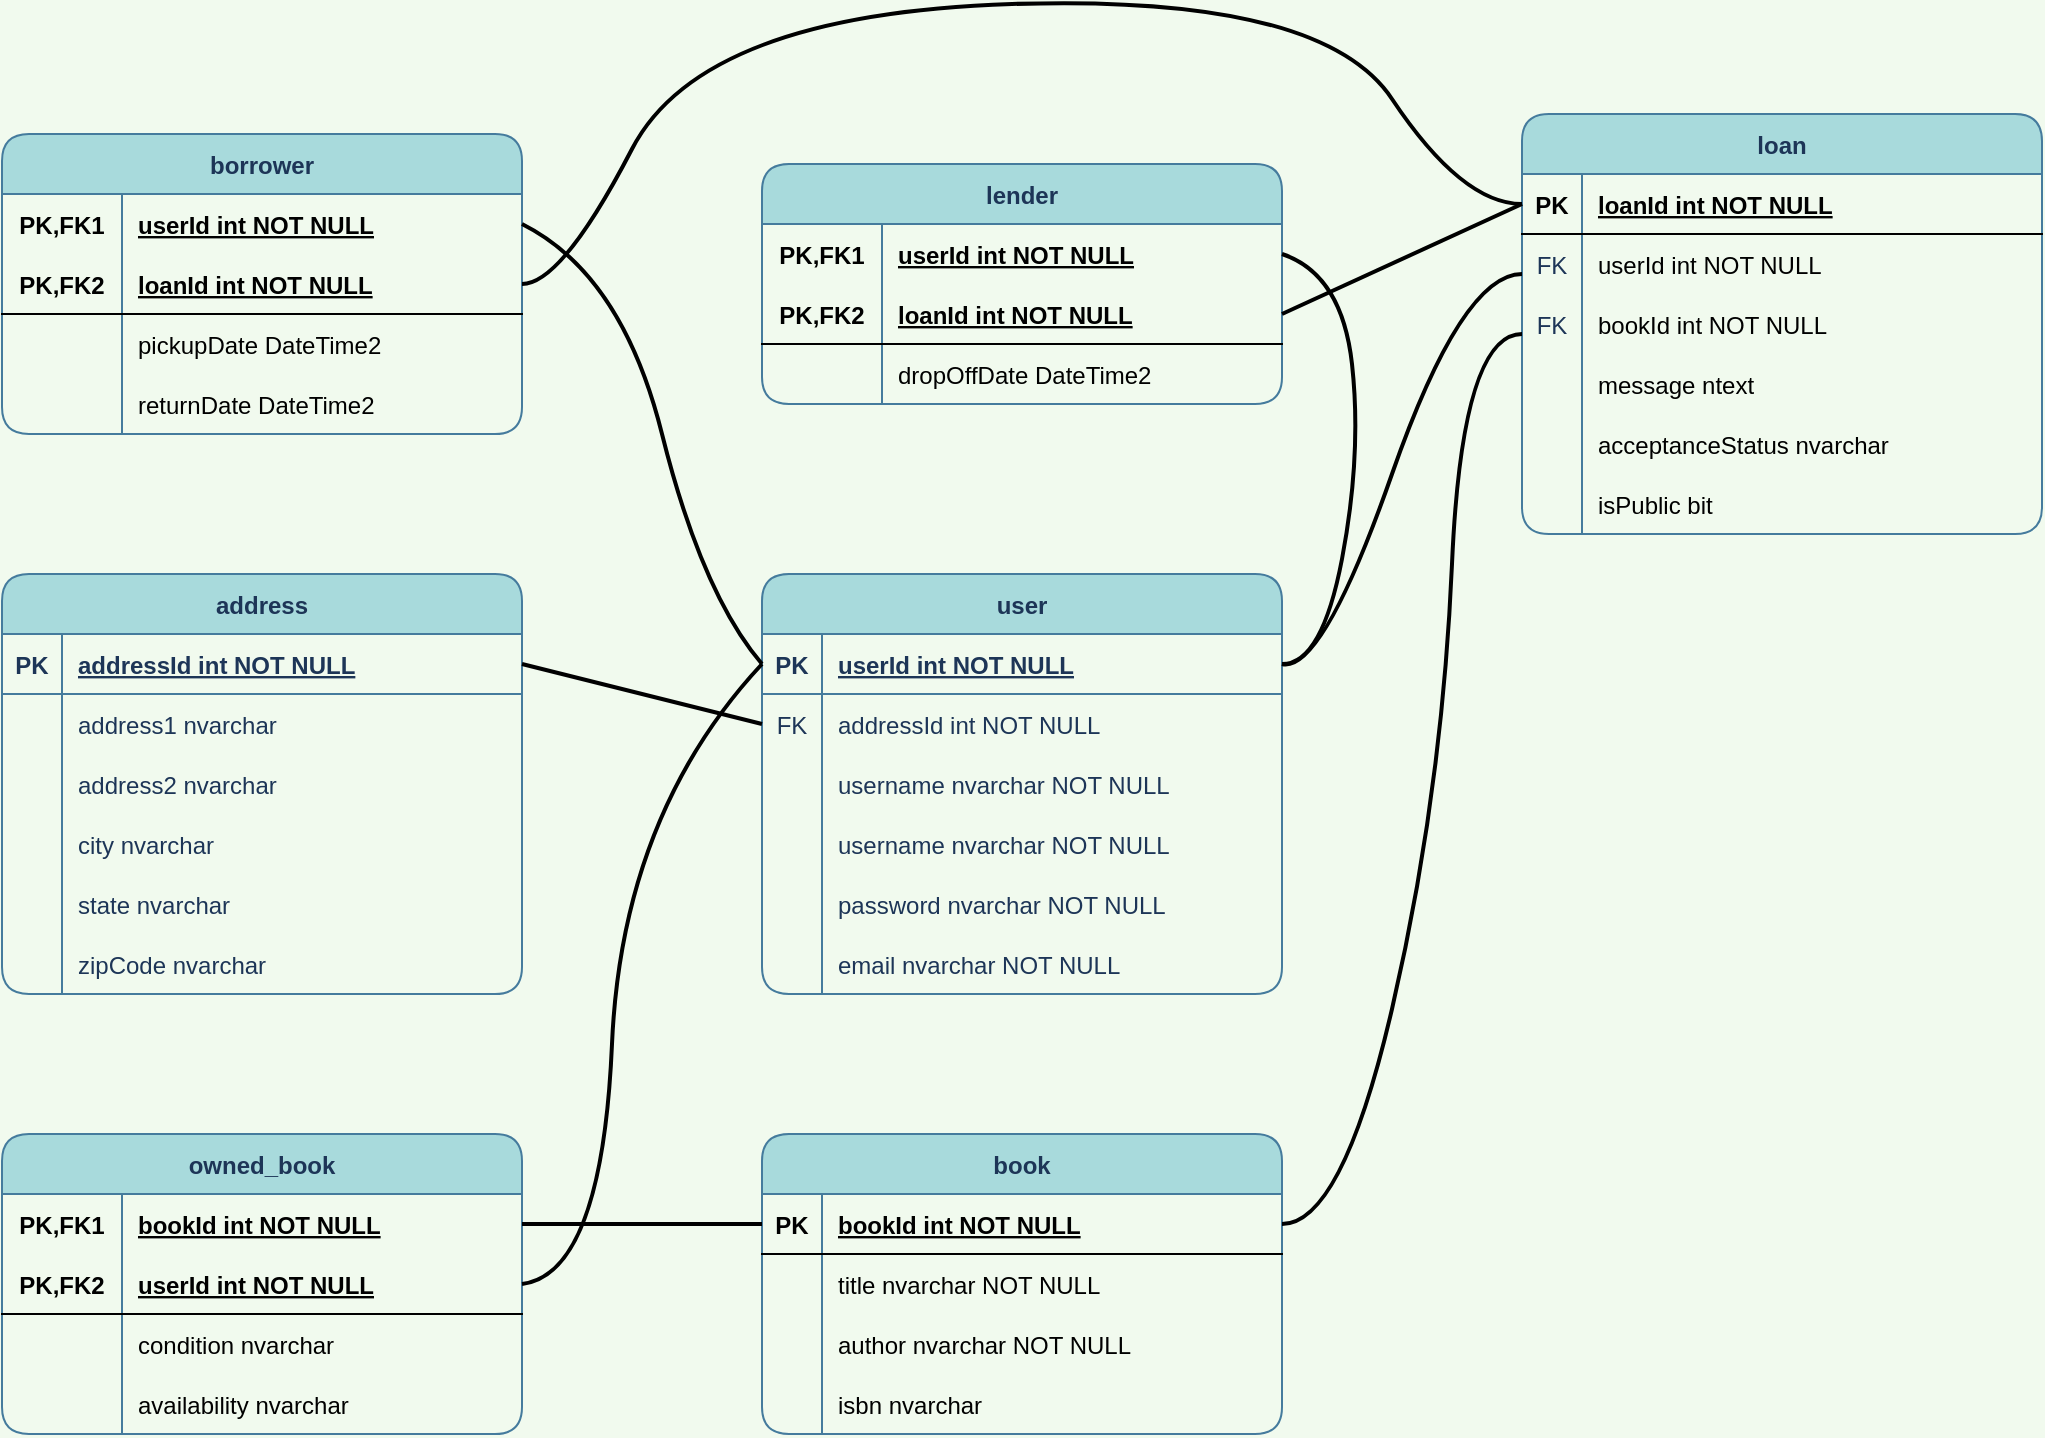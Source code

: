 <mxfile version="14.4.2" type="device"><diagram id="R2lEEEUBdFMjLlhIrx00" name="Page-1"><mxGraphModel dx="2272" dy="794" grid="1" gridSize="10" guides="1" tooltips="1" connect="1" arrows="1" fold="1" page="1" pageScale="1" pageWidth="850" pageHeight="1100" background="#F1FAEE" math="0" shadow="0" extFonts="Permanent Marker^https://fonts.googleapis.com/css?family=Permanent+Marker"><root><mxCell id="0"/><mxCell id="1" parent="0"/><mxCell id="C-vyLk0tnHw3VtMMgP7b-23" value="address" style="shape=table;startSize=30;container=1;collapsible=1;childLayout=tableLayout;fixedRows=1;rowLines=0;fontStyle=1;align=center;resizeLast=1;fillColor=#A8DADC;strokeColor=#457B9D;fontColor=#1D3557;rounded=1;" parent="1" vertex="1"><mxGeometry x="-790" y="300" width="260" height="210" as="geometry"/></mxCell><mxCell id="C-vyLk0tnHw3VtMMgP7b-24" value="" style="shape=partialRectangle;collapsible=0;dropTarget=0;pointerEvents=0;fillColor=none;points=[[0,0.5],[1,0.5]];portConstraint=eastwest;top=0;left=0;right=0;bottom=1;strokeColor=#457B9D;fontColor=#1D3557;rounded=1;" parent="C-vyLk0tnHw3VtMMgP7b-23" vertex="1"><mxGeometry y="30" width="260" height="30" as="geometry"/></mxCell><mxCell id="C-vyLk0tnHw3VtMMgP7b-25" value="PK" style="shape=partialRectangle;overflow=hidden;connectable=0;fillColor=none;top=0;left=0;bottom=0;right=0;fontStyle=1;strokeColor=#457B9D;fontColor=#1D3557;rounded=1;" parent="C-vyLk0tnHw3VtMMgP7b-24" vertex="1"><mxGeometry width="30" height="30" as="geometry"/></mxCell><mxCell id="C-vyLk0tnHw3VtMMgP7b-26" value="addressId int NOT NULL" style="shape=partialRectangle;overflow=hidden;connectable=0;fillColor=none;top=0;left=0;bottom=0;right=0;align=left;spacingLeft=6;fontStyle=5;strokeColor=#457B9D;fontColor=#1D3557;rounded=1;" parent="C-vyLk0tnHw3VtMMgP7b-24" vertex="1"><mxGeometry x="30" width="230" height="30" as="geometry"/></mxCell><mxCell id="C-vyLk0tnHw3VtMMgP7b-27" value="" style="shape=partialRectangle;collapsible=0;dropTarget=0;pointerEvents=0;fillColor=none;points=[[0,0.5],[1,0.5]];portConstraint=eastwest;top=0;left=0;right=0;bottom=0;strokeColor=#457B9D;fontColor=#1D3557;rounded=1;" parent="C-vyLk0tnHw3VtMMgP7b-23" vertex="1"><mxGeometry y="60" width="260" height="30" as="geometry"/></mxCell><mxCell id="C-vyLk0tnHw3VtMMgP7b-28" value="" style="shape=partialRectangle;overflow=hidden;connectable=0;fillColor=none;top=0;left=0;bottom=0;right=0;strokeColor=#457B9D;fontColor=#1D3557;rounded=1;" parent="C-vyLk0tnHw3VtMMgP7b-27" vertex="1"><mxGeometry width="30" height="30" as="geometry"/></mxCell><mxCell id="C-vyLk0tnHw3VtMMgP7b-29" value="address1 nvarchar" style="shape=partialRectangle;overflow=hidden;connectable=0;fillColor=none;top=0;left=0;bottom=0;right=0;align=left;spacingLeft=6;strokeColor=#457B9D;fontColor=#1D3557;rounded=1;" parent="C-vyLk0tnHw3VtMMgP7b-27" vertex="1"><mxGeometry x="30" width="230" height="30" as="geometry"/></mxCell><mxCell id="W-DKPLycVb0t_05_WqVt-24" value="" style="shape=partialRectangle;collapsible=0;dropTarget=0;pointerEvents=0;fillColor=none;top=0;left=0;bottom=0;right=0;points=[[0,0.5],[1,0.5]];portConstraint=eastwest;strokeColor=#457B9D;fontColor=#1D3557;rounded=1;" vertex="1" parent="C-vyLk0tnHw3VtMMgP7b-23"><mxGeometry y="90" width="260" height="30" as="geometry"/></mxCell><mxCell id="W-DKPLycVb0t_05_WqVt-25" value="" style="shape=partialRectangle;connectable=0;fillColor=none;top=0;left=0;bottom=0;right=0;editable=1;overflow=hidden;strokeColor=#457B9D;fontColor=#1D3557;rounded=1;" vertex="1" parent="W-DKPLycVb0t_05_WqVt-24"><mxGeometry width="30" height="30" as="geometry"/></mxCell><mxCell id="W-DKPLycVb0t_05_WqVt-26" value="address2 nvarchar" style="shape=partialRectangle;connectable=0;fillColor=none;top=0;left=0;bottom=0;right=0;align=left;spacingLeft=6;overflow=hidden;strokeColor=#457B9D;fontColor=#1D3557;rounded=1;" vertex="1" parent="W-DKPLycVb0t_05_WqVt-24"><mxGeometry x="30" width="230" height="30" as="geometry"/></mxCell><mxCell id="W-DKPLycVb0t_05_WqVt-27" value="" style="shape=partialRectangle;collapsible=0;dropTarget=0;pointerEvents=0;fillColor=none;top=0;left=0;bottom=0;right=0;points=[[0,0.5],[1,0.5]];portConstraint=eastwest;strokeColor=#457B9D;fontColor=#1D3557;rounded=1;" vertex="1" parent="C-vyLk0tnHw3VtMMgP7b-23"><mxGeometry y="120" width="260" height="30" as="geometry"/></mxCell><mxCell id="W-DKPLycVb0t_05_WqVt-28" value="" style="shape=partialRectangle;connectable=0;fillColor=none;top=0;left=0;bottom=0;right=0;editable=1;overflow=hidden;strokeColor=#457B9D;fontColor=#1D3557;rounded=1;" vertex="1" parent="W-DKPLycVb0t_05_WqVt-27"><mxGeometry width="30" height="30" as="geometry"/></mxCell><mxCell id="W-DKPLycVb0t_05_WqVt-29" value="city nvarchar" style="shape=partialRectangle;connectable=0;fillColor=none;top=0;left=0;bottom=0;right=0;align=left;spacingLeft=6;overflow=hidden;strokeColor=#457B9D;fontColor=#1D3557;rounded=1;" vertex="1" parent="W-DKPLycVb0t_05_WqVt-27"><mxGeometry x="30" width="230" height="30" as="geometry"/></mxCell><mxCell id="W-DKPLycVb0t_05_WqVt-30" value="" style="shape=partialRectangle;collapsible=0;dropTarget=0;pointerEvents=0;fillColor=none;top=0;left=0;bottom=0;right=0;points=[[0,0.5],[1,0.5]];portConstraint=eastwest;strokeColor=#457B9D;fontColor=#1D3557;rounded=1;" vertex="1" parent="C-vyLk0tnHw3VtMMgP7b-23"><mxGeometry y="150" width="260" height="30" as="geometry"/></mxCell><mxCell id="W-DKPLycVb0t_05_WqVt-31" value="" style="shape=partialRectangle;connectable=0;fillColor=none;top=0;left=0;bottom=0;right=0;editable=1;overflow=hidden;strokeColor=#457B9D;fontColor=#1D3557;rounded=1;" vertex="1" parent="W-DKPLycVb0t_05_WqVt-30"><mxGeometry width="30" height="30" as="geometry"/></mxCell><mxCell id="W-DKPLycVb0t_05_WqVt-32" value="state nvarchar" style="shape=partialRectangle;connectable=0;fillColor=none;top=0;left=0;bottom=0;right=0;align=left;spacingLeft=6;overflow=hidden;strokeColor=#457B9D;fontColor=#1D3557;rounded=1;" vertex="1" parent="W-DKPLycVb0t_05_WqVt-30"><mxGeometry x="30" width="230" height="30" as="geometry"/></mxCell><mxCell id="W-DKPLycVb0t_05_WqVt-33" value="" style="shape=partialRectangle;collapsible=0;dropTarget=0;pointerEvents=0;fillColor=none;top=0;left=0;bottom=0;right=0;points=[[0,0.5],[1,0.5]];portConstraint=eastwest;strokeColor=#457B9D;fontColor=#1D3557;rounded=1;" vertex="1" parent="C-vyLk0tnHw3VtMMgP7b-23"><mxGeometry y="180" width="260" height="30" as="geometry"/></mxCell><mxCell id="W-DKPLycVb0t_05_WqVt-34" value="" style="shape=partialRectangle;connectable=0;fillColor=none;top=0;left=0;bottom=0;right=0;editable=1;overflow=hidden;strokeColor=#457B9D;fontColor=#1D3557;rounded=1;" vertex="1" parent="W-DKPLycVb0t_05_WqVt-33"><mxGeometry width="30" height="30" as="geometry"/></mxCell><mxCell id="W-DKPLycVb0t_05_WqVt-35" value="zipCode nvarchar" style="shape=partialRectangle;connectable=0;fillColor=none;top=0;left=0;bottom=0;right=0;align=left;spacingLeft=6;overflow=hidden;strokeColor=#457B9D;fontColor=#1D3557;rounded=1;" vertex="1" parent="W-DKPLycVb0t_05_WqVt-33"><mxGeometry x="30" width="230" height="30" as="geometry"/></mxCell><mxCell id="W-DKPLycVb0t_05_WqVt-1" value="user" style="shape=table;startSize=30;container=1;collapsible=1;childLayout=tableLayout;fixedRows=1;rowLines=0;fontStyle=1;align=center;resizeLast=1;fillColor=#A8DADC;strokeColor=#457B9D;fontColor=#1D3557;rounded=1;" vertex="1" parent="1"><mxGeometry x="-410" y="300" width="260" height="210" as="geometry"/></mxCell><mxCell id="W-DKPLycVb0t_05_WqVt-2" value="" style="shape=partialRectangle;collapsible=0;dropTarget=0;pointerEvents=0;fillColor=none;points=[[0,0.5],[1,0.5]];portConstraint=eastwest;top=0;left=0;right=0;bottom=1;strokeColor=#457B9D;fontColor=#1D3557;rounded=1;" vertex="1" parent="W-DKPLycVb0t_05_WqVt-1"><mxGeometry y="30" width="260" height="30" as="geometry"/></mxCell><mxCell id="W-DKPLycVb0t_05_WqVt-3" value="PK" style="shape=partialRectangle;overflow=hidden;connectable=0;fillColor=none;top=0;left=0;bottom=0;right=0;fontStyle=1;strokeColor=#457B9D;fontColor=#1D3557;rounded=1;" vertex="1" parent="W-DKPLycVb0t_05_WqVt-2"><mxGeometry width="30" height="30" as="geometry"/></mxCell><mxCell id="W-DKPLycVb0t_05_WqVt-4" value="userId int NOT NULL" style="shape=partialRectangle;overflow=hidden;connectable=0;fillColor=none;top=0;left=0;bottom=0;right=0;align=left;spacingLeft=6;fontStyle=5;strokeColor=#457B9D;fontColor=#1D3557;rounded=1;" vertex="1" parent="W-DKPLycVb0t_05_WqVt-2"><mxGeometry x="30" width="230" height="30" as="geometry"/></mxCell><mxCell id="W-DKPLycVb0t_05_WqVt-17" value="" style="shape=partialRectangle;collapsible=0;dropTarget=0;pointerEvents=0;fillColor=none;top=0;left=0;bottom=0;right=0;points=[[0,0.5],[1,0.5]];portConstraint=eastwest;strokeColor=#457B9D;fontColor=#1D3557;rounded=1;" vertex="1" parent="W-DKPLycVb0t_05_WqVt-1"><mxGeometry y="60" width="260" height="30" as="geometry"/></mxCell><mxCell id="W-DKPLycVb0t_05_WqVt-18" value="FK" style="shape=partialRectangle;connectable=0;fillColor=none;top=0;left=0;bottom=0;right=0;fontStyle=0;overflow=hidden;strokeColor=#457B9D;fontColor=#1D3557;rounded=1;" vertex="1" parent="W-DKPLycVb0t_05_WqVt-17"><mxGeometry width="30" height="30" as="geometry"/></mxCell><mxCell id="W-DKPLycVb0t_05_WqVt-19" value="addressId int NOT NULL" style="shape=partialRectangle;connectable=0;fillColor=none;top=0;left=0;bottom=0;right=0;align=left;spacingLeft=6;fontStyle=0;overflow=hidden;strokeColor=#457B9D;fontColor=#1D3557;rounded=1;" vertex="1" parent="W-DKPLycVb0t_05_WqVt-17"><mxGeometry x="30" width="230" height="30" as="geometry"/></mxCell><mxCell id="W-DKPLycVb0t_05_WqVt-40" value="" style="shape=partialRectangle;collapsible=0;dropTarget=0;pointerEvents=0;fillColor=none;points=[[0,0.5],[1,0.5]];portConstraint=eastwest;top=0;left=0;right=0;bottom=0;strokeColor=#457B9D;fontColor=#1D3557;rounded=1;" vertex="1" parent="W-DKPLycVb0t_05_WqVt-1"><mxGeometry y="90" width="260" height="30" as="geometry"/></mxCell><mxCell id="W-DKPLycVb0t_05_WqVt-41" value="" style="shape=partialRectangle;overflow=hidden;connectable=0;fillColor=none;top=0;left=0;bottom=0;right=0;strokeColor=#457B9D;fontColor=#1D3557;rounded=1;" vertex="1" parent="W-DKPLycVb0t_05_WqVt-40"><mxGeometry width="30" height="30" as="geometry"/></mxCell><mxCell id="W-DKPLycVb0t_05_WqVt-42" value="username nvarchar NOT NULL" style="shape=partialRectangle;overflow=hidden;connectable=0;fillColor=none;top=0;left=0;bottom=0;right=0;align=left;spacingLeft=6;strokeColor=#457B9D;fontColor=#1D3557;rounded=1;" vertex="1" parent="W-DKPLycVb0t_05_WqVt-40"><mxGeometry x="30" width="230" height="30" as="geometry"/></mxCell><mxCell id="W-DKPLycVb0t_05_WqVt-5" value="" style="shape=partialRectangle;collapsible=0;dropTarget=0;pointerEvents=0;fillColor=none;points=[[0,0.5],[1,0.5]];portConstraint=eastwest;top=0;left=0;right=0;bottom=0;strokeColor=#457B9D;fontColor=#1D3557;rounded=1;" vertex="1" parent="W-DKPLycVb0t_05_WqVt-1"><mxGeometry y="120" width="260" height="30" as="geometry"/></mxCell><mxCell id="W-DKPLycVb0t_05_WqVt-6" value="" style="shape=partialRectangle;overflow=hidden;connectable=0;fillColor=none;top=0;left=0;bottom=0;right=0;strokeColor=#457B9D;fontColor=#1D3557;rounded=1;" vertex="1" parent="W-DKPLycVb0t_05_WqVt-5"><mxGeometry width="30" height="30" as="geometry"/></mxCell><mxCell id="W-DKPLycVb0t_05_WqVt-7" value="username nvarchar NOT NULL" style="shape=partialRectangle;overflow=hidden;connectable=0;fillColor=none;top=0;left=0;bottom=0;right=0;align=left;spacingLeft=6;strokeColor=#457B9D;fontColor=#1D3557;rounded=1;" vertex="1" parent="W-DKPLycVb0t_05_WqVt-5"><mxGeometry x="30" width="230" height="30" as="geometry"/></mxCell><mxCell id="W-DKPLycVb0t_05_WqVt-8" value="" style="shape=partialRectangle;collapsible=0;dropTarget=0;pointerEvents=0;fillColor=none;top=0;left=0;bottom=0;right=0;points=[[0,0.5],[1,0.5]];portConstraint=eastwest;strokeColor=#457B9D;fontColor=#1D3557;rounded=1;" vertex="1" parent="W-DKPLycVb0t_05_WqVt-1"><mxGeometry y="150" width="260" height="30" as="geometry"/></mxCell><mxCell id="W-DKPLycVb0t_05_WqVt-9" value="" style="shape=partialRectangle;connectable=0;fillColor=none;top=0;left=0;bottom=0;right=0;editable=1;overflow=hidden;strokeColor=#457B9D;fontColor=#1D3557;rounded=1;" vertex="1" parent="W-DKPLycVb0t_05_WqVt-8"><mxGeometry width="30" height="30" as="geometry"/></mxCell><mxCell id="W-DKPLycVb0t_05_WqVt-10" value="password nvarchar NOT NULL" style="shape=partialRectangle;connectable=0;fillColor=none;top=0;left=0;bottom=0;right=0;align=left;spacingLeft=6;overflow=hidden;strokeColor=#457B9D;fontColor=#1D3557;rounded=1;" vertex="1" parent="W-DKPLycVb0t_05_WqVt-8"><mxGeometry x="30" width="230" height="30" as="geometry"/></mxCell><mxCell id="W-DKPLycVb0t_05_WqVt-11" value="" style="shape=partialRectangle;collapsible=0;dropTarget=0;pointerEvents=0;fillColor=none;top=0;left=0;bottom=0;right=0;points=[[0,0.5],[1,0.5]];portConstraint=eastwest;strokeColor=#457B9D;fontColor=#1D3557;rounded=1;" vertex="1" parent="W-DKPLycVb0t_05_WqVt-1"><mxGeometry y="180" width="260" height="30" as="geometry"/></mxCell><mxCell id="W-DKPLycVb0t_05_WqVt-12" value="" style="shape=partialRectangle;connectable=0;fillColor=none;top=0;left=0;bottom=0;right=0;editable=1;overflow=hidden;strokeColor=#457B9D;fontColor=#1D3557;rounded=1;" vertex="1" parent="W-DKPLycVb0t_05_WqVt-11"><mxGeometry width="30" height="30" as="geometry"/></mxCell><mxCell id="W-DKPLycVb0t_05_WqVt-13" value="email nvarchar NOT NULL" style="shape=partialRectangle;connectable=0;fillColor=none;top=0;left=0;bottom=0;right=0;align=left;spacingLeft=6;overflow=hidden;strokeColor=#457B9D;fontColor=#1D3557;rounded=1;" vertex="1" parent="W-DKPLycVb0t_05_WqVt-11"><mxGeometry x="30" width="230" height="30" as="geometry"/></mxCell><mxCell id="W-DKPLycVb0t_05_WqVt-129" value="owned_book" style="shape=table;startSize=30;container=1;collapsible=1;childLayout=tableLayout;fixedRows=1;rowLines=0;fontStyle=1;align=center;resizeLast=1;rounded=1;strokeColor=#457B9D;fillColor=#A8DADC;fontColor=#1D3557;" vertex="1" parent="1"><mxGeometry x="-790" y="580" width="260" height="150" as="geometry"/></mxCell><mxCell id="W-DKPLycVb0t_05_WqVt-130" value="" style="shape=partialRectangle;collapsible=0;dropTarget=0;pointerEvents=0;fillColor=none;top=0;left=0;bottom=0;right=0;points=[[0,0.5],[1,0.5]];portConstraint=eastwest;" vertex="1" parent="W-DKPLycVb0t_05_WqVt-129"><mxGeometry y="30" width="260" height="30" as="geometry"/></mxCell><mxCell id="W-DKPLycVb0t_05_WqVt-131" value="PK,FK1" style="shape=partialRectangle;connectable=0;fillColor=none;top=0;left=0;bottom=0;right=0;fontStyle=1;overflow=hidden;" vertex="1" parent="W-DKPLycVb0t_05_WqVt-130"><mxGeometry width="60" height="30" as="geometry"/></mxCell><mxCell id="W-DKPLycVb0t_05_WqVt-132" value="bookId int NOT NULL" style="shape=partialRectangle;connectable=0;fillColor=none;top=0;left=0;bottom=0;right=0;align=left;spacingLeft=6;fontStyle=5;overflow=hidden;" vertex="1" parent="W-DKPLycVb0t_05_WqVt-130"><mxGeometry x="60" width="200" height="30" as="geometry"/></mxCell><mxCell id="W-DKPLycVb0t_05_WqVt-133" value="" style="shape=partialRectangle;collapsible=0;dropTarget=0;pointerEvents=0;fillColor=none;top=0;left=0;bottom=1;right=0;points=[[0,0.5],[1,0.5]];portConstraint=eastwest;" vertex="1" parent="W-DKPLycVb0t_05_WqVt-129"><mxGeometry y="60" width="260" height="30" as="geometry"/></mxCell><mxCell id="W-DKPLycVb0t_05_WqVt-134" value="PK,FK2" style="shape=partialRectangle;connectable=0;fillColor=none;top=0;left=0;bottom=0;right=0;fontStyle=1;overflow=hidden;" vertex="1" parent="W-DKPLycVb0t_05_WqVt-133"><mxGeometry width="60" height="30" as="geometry"/></mxCell><mxCell id="W-DKPLycVb0t_05_WqVt-135" value="userId int NOT NULL" style="shape=partialRectangle;connectable=0;fillColor=none;top=0;left=0;bottom=0;right=0;align=left;spacingLeft=6;fontStyle=5;overflow=hidden;" vertex="1" parent="W-DKPLycVb0t_05_WqVt-133"><mxGeometry x="60" width="200" height="30" as="geometry"/></mxCell><mxCell id="W-DKPLycVb0t_05_WqVt-136" value="" style="shape=partialRectangle;collapsible=0;dropTarget=0;pointerEvents=0;fillColor=none;top=0;left=0;bottom=0;right=0;points=[[0,0.5],[1,0.5]];portConstraint=eastwest;" vertex="1" parent="W-DKPLycVb0t_05_WqVt-129"><mxGeometry y="90" width="260" height="30" as="geometry"/></mxCell><mxCell id="W-DKPLycVb0t_05_WqVt-137" value="" style="shape=partialRectangle;connectable=0;fillColor=none;top=0;left=0;bottom=0;right=0;editable=1;overflow=hidden;" vertex="1" parent="W-DKPLycVb0t_05_WqVt-136"><mxGeometry width="60" height="30" as="geometry"/></mxCell><mxCell id="W-DKPLycVb0t_05_WqVt-138" value="condition nvarchar" style="shape=partialRectangle;connectable=0;fillColor=none;top=0;left=0;bottom=0;right=0;align=left;spacingLeft=6;overflow=hidden;" vertex="1" parent="W-DKPLycVb0t_05_WqVt-136"><mxGeometry x="60" width="200" height="30" as="geometry"/></mxCell><mxCell id="W-DKPLycVb0t_05_WqVt-142" value="" style="shape=partialRectangle;collapsible=0;dropTarget=0;pointerEvents=0;fillColor=none;top=0;left=0;bottom=0;right=0;points=[[0,0.5],[1,0.5]];portConstraint=eastwest;rounded=1;strokeColor=#457B9D;fontColor=#1D3557;" vertex="1" parent="W-DKPLycVb0t_05_WqVt-129"><mxGeometry y="120" width="260" height="30" as="geometry"/></mxCell><mxCell id="W-DKPLycVb0t_05_WqVt-143" value="" style="shape=partialRectangle;connectable=0;fillColor=none;top=0;left=0;bottom=0;right=0;editable=1;overflow=hidden;" vertex="1" parent="W-DKPLycVb0t_05_WqVt-142"><mxGeometry width="60" height="30" as="geometry"/></mxCell><mxCell id="W-DKPLycVb0t_05_WqVt-144" value="availability nvarchar" style="shape=partialRectangle;connectable=0;fillColor=none;top=0;left=0;bottom=0;right=0;align=left;spacingLeft=6;overflow=hidden;" vertex="1" parent="W-DKPLycVb0t_05_WqVt-142"><mxGeometry x="60" width="200" height="30" as="geometry"/></mxCell><mxCell id="W-DKPLycVb0t_05_WqVt-183" value="lender" style="shape=table;startSize=30;container=1;collapsible=1;childLayout=tableLayout;fixedRows=1;rowLines=0;fontStyle=1;align=center;resizeLast=1;rounded=1;strokeColor=#457B9D;fillColor=#A8DADC;fontColor=#1D3557;" vertex="1" parent="1"><mxGeometry x="-410" y="95" width="260" height="120" as="geometry"/></mxCell><mxCell id="W-DKPLycVb0t_05_WqVt-184" value="" style="shape=partialRectangle;collapsible=0;dropTarget=0;pointerEvents=0;fillColor=none;top=0;left=0;bottom=0;right=0;points=[[0,0.5],[1,0.5]];portConstraint=eastwest;" vertex="1" parent="W-DKPLycVb0t_05_WqVt-183"><mxGeometry y="30" width="260" height="30" as="geometry"/></mxCell><mxCell id="W-DKPLycVb0t_05_WqVt-185" value="PK,FK1" style="shape=partialRectangle;connectable=0;fillColor=none;top=0;left=0;bottom=0;right=0;fontStyle=1;overflow=hidden;" vertex="1" parent="W-DKPLycVb0t_05_WqVt-184"><mxGeometry width="60" height="30" as="geometry"/></mxCell><mxCell id="W-DKPLycVb0t_05_WqVt-186" value="userId int NOT NULL" style="shape=partialRectangle;connectable=0;fillColor=none;top=0;left=0;bottom=0;right=0;align=left;spacingLeft=6;fontStyle=5;overflow=hidden;" vertex="1" parent="W-DKPLycVb0t_05_WqVt-184"><mxGeometry x="60" width="200" height="30" as="geometry"/></mxCell><mxCell id="W-DKPLycVb0t_05_WqVt-187" value="" style="shape=partialRectangle;collapsible=0;dropTarget=0;pointerEvents=0;fillColor=none;top=0;left=0;bottom=1;right=0;points=[[0,0.5],[1,0.5]];portConstraint=eastwest;" vertex="1" parent="W-DKPLycVb0t_05_WqVt-183"><mxGeometry y="60" width="260" height="30" as="geometry"/></mxCell><mxCell id="W-DKPLycVb0t_05_WqVt-188" value="PK,FK2" style="shape=partialRectangle;connectable=0;fillColor=none;top=0;left=0;bottom=0;right=0;fontStyle=1;overflow=hidden;" vertex="1" parent="W-DKPLycVb0t_05_WqVt-187"><mxGeometry width="60" height="30" as="geometry"/></mxCell><mxCell id="W-DKPLycVb0t_05_WqVt-189" value="loanId int NOT NULL" style="shape=partialRectangle;connectable=0;fillColor=none;top=0;left=0;bottom=0;right=0;align=left;spacingLeft=6;fontStyle=5;overflow=hidden;" vertex="1" parent="W-DKPLycVb0t_05_WqVt-187"><mxGeometry x="60" width="200" height="30" as="geometry"/></mxCell><mxCell id="W-DKPLycVb0t_05_WqVt-190" value="" style="shape=partialRectangle;collapsible=0;dropTarget=0;pointerEvents=0;fillColor=none;top=0;left=0;bottom=0;right=0;points=[[0,0.5],[1,0.5]];portConstraint=eastwest;" vertex="1" parent="W-DKPLycVb0t_05_WqVt-183"><mxGeometry y="90" width="260" height="30" as="geometry"/></mxCell><mxCell id="W-DKPLycVb0t_05_WqVt-191" value="" style="shape=partialRectangle;connectable=0;fillColor=none;top=0;left=0;bottom=0;right=0;editable=1;overflow=hidden;" vertex="1" parent="W-DKPLycVb0t_05_WqVt-190"><mxGeometry width="60" height="30" as="geometry"/></mxCell><mxCell id="W-DKPLycVb0t_05_WqVt-192" value="dropOffDate DateTime2" style="shape=partialRectangle;connectable=0;fillColor=none;top=0;left=0;bottom=0;right=0;align=left;spacingLeft=6;overflow=hidden;" vertex="1" parent="W-DKPLycVb0t_05_WqVt-190"><mxGeometry x="60" width="200" height="30" as="geometry"/></mxCell><mxCell id="W-DKPLycVb0t_05_WqVt-196" value="borrower" style="shape=table;startSize=30;container=1;collapsible=1;childLayout=tableLayout;fixedRows=1;rowLines=0;fontStyle=1;align=center;resizeLast=1;rounded=1;strokeColor=#457B9D;fillColor=#A8DADC;fontColor=#1D3557;" vertex="1" parent="1"><mxGeometry x="-790" y="80" width="260" height="150" as="geometry"/></mxCell><mxCell id="W-DKPLycVb0t_05_WqVt-197" value="" style="shape=partialRectangle;collapsible=0;dropTarget=0;pointerEvents=0;fillColor=none;top=0;left=0;bottom=0;right=0;points=[[0,0.5],[1,0.5]];portConstraint=eastwest;" vertex="1" parent="W-DKPLycVb0t_05_WqVt-196"><mxGeometry y="30" width="260" height="30" as="geometry"/></mxCell><mxCell id="W-DKPLycVb0t_05_WqVt-198" value="PK,FK1" style="shape=partialRectangle;connectable=0;fillColor=none;top=0;left=0;bottom=0;right=0;fontStyle=1;overflow=hidden;" vertex="1" parent="W-DKPLycVb0t_05_WqVt-197"><mxGeometry width="60" height="30" as="geometry"/></mxCell><mxCell id="W-DKPLycVb0t_05_WqVt-199" value="userId int NOT NULL" style="shape=partialRectangle;connectable=0;fillColor=none;top=0;left=0;bottom=0;right=0;align=left;spacingLeft=6;fontStyle=5;overflow=hidden;" vertex="1" parent="W-DKPLycVb0t_05_WqVt-197"><mxGeometry x="60" width="200" height="30" as="geometry"/></mxCell><mxCell id="W-DKPLycVb0t_05_WqVt-200" value="" style="shape=partialRectangle;collapsible=0;dropTarget=0;pointerEvents=0;fillColor=none;top=0;left=0;bottom=1;right=0;points=[[0,0.5],[1,0.5]];portConstraint=eastwest;" vertex="1" parent="W-DKPLycVb0t_05_WqVt-196"><mxGeometry y="60" width="260" height="30" as="geometry"/></mxCell><mxCell id="W-DKPLycVb0t_05_WqVt-201" value="PK,FK2" style="shape=partialRectangle;connectable=0;fillColor=none;top=0;left=0;bottom=0;right=0;fontStyle=1;overflow=hidden;" vertex="1" parent="W-DKPLycVb0t_05_WqVt-200"><mxGeometry width="60" height="30" as="geometry"/></mxCell><mxCell id="W-DKPLycVb0t_05_WqVt-202" value="loanId int NOT NULL" style="shape=partialRectangle;connectable=0;fillColor=none;top=0;left=0;bottom=0;right=0;align=left;spacingLeft=6;fontStyle=5;overflow=hidden;" vertex="1" parent="W-DKPLycVb0t_05_WqVt-200"><mxGeometry x="60" width="200" height="30" as="geometry"/></mxCell><mxCell id="W-DKPLycVb0t_05_WqVt-203" value="" style="shape=partialRectangle;collapsible=0;dropTarget=0;pointerEvents=0;fillColor=none;top=0;left=0;bottom=0;right=0;points=[[0,0.5],[1,0.5]];portConstraint=eastwest;" vertex="1" parent="W-DKPLycVb0t_05_WqVt-196"><mxGeometry y="90" width="260" height="30" as="geometry"/></mxCell><mxCell id="W-DKPLycVb0t_05_WqVt-204" value="" style="shape=partialRectangle;connectable=0;fillColor=none;top=0;left=0;bottom=0;right=0;editable=1;overflow=hidden;" vertex="1" parent="W-DKPLycVb0t_05_WqVt-203"><mxGeometry width="60" height="30" as="geometry"/></mxCell><mxCell id="W-DKPLycVb0t_05_WqVt-205" value="pickupDate DateTime2" style="shape=partialRectangle;connectable=0;fillColor=none;top=0;left=0;bottom=0;right=0;align=left;spacingLeft=6;overflow=hidden;" vertex="1" parent="W-DKPLycVb0t_05_WqVt-203"><mxGeometry x="60" width="200" height="30" as="geometry"/></mxCell><mxCell id="W-DKPLycVb0t_05_WqVt-207" value="" style="shape=partialRectangle;collapsible=0;dropTarget=0;pointerEvents=0;fillColor=none;top=0;left=0;bottom=0;right=0;points=[[0,0.5],[1,0.5]];portConstraint=eastwest;rounded=1;strokeColor=#457B9D;fontColor=#1D3557;" vertex="1" parent="W-DKPLycVb0t_05_WqVt-196"><mxGeometry y="120" width="260" height="30" as="geometry"/></mxCell><mxCell id="W-DKPLycVb0t_05_WqVt-208" value="" style="shape=partialRectangle;connectable=0;fillColor=none;top=0;left=0;bottom=0;right=0;editable=1;overflow=hidden;" vertex="1" parent="W-DKPLycVb0t_05_WqVt-207"><mxGeometry width="60" height="30" as="geometry"/></mxCell><mxCell id="W-DKPLycVb0t_05_WqVt-209" value="returnDate DateTime2" style="shape=partialRectangle;connectable=0;fillColor=none;top=0;left=0;bottom=0;right=0;align=left;spacingLeft=6;overflow=hidden;" vertex="1" parent="W-DKPLycVb0t_05_WqVt-207"><mxGeometry x="60" width="200" height="30" as="geometry"/></mxCell><mxCell id="W-DKPLycVb0t_05_WqVt-239" value="book" style="shape=table;startSize=30;container=1;collapsible=1;childLayout=tableLayout;fixedRows=1;rowLines=0;fontStyle=1;align=center;resizeLast=1;rounded=1;strokeColor=#457B9D;fillColor=#A8DADC;fontColor=#1D3557;" vertex="1" parent="1"><mxGeometry x="-410" y="580" width="260" height="150" as="geometry"/></mxCell><mxCell id="W-DKPLycVb0t_05_WqVt-240" value="" style="shape=partialRectangle;collapsible=0;dropTarget=0;pointerEvents=0;fillColor=none;top=0;left=0;bottom=1;right=0;points=[[0,0.5],[1,0.5]];portConstraint=eastwest;" vertex="1" parent="W-DKPLycVb0t_05_WqVt-239"><mxGeometry y="30" width="260" height="30" as="geometry"/></mxCell><mxCell id="W-DKPLycVb0t_05_WqVt-241" value="PK" style="shape=partialRectangle;connectable=0;fillColor=none;top=0;left=0;bottom=0;right=0;fontStyle=1;overflow=hidden;" vertex="1" parent="W-DKPLycVb0t_05_WqVt-240"><mxGeometry width="30" height="30" as="geometry"/></mxCell><mxCell id="W-DKPLycVb0t_05_WqVt-242" value="bookId int NOT NULL" style="shape=partialRectangle;connectable=0;fillColor=none;top=0;left=0;bottom=0;right=0;align=left;spacingLeft=6;fontStyle=5;overflow=hidden;" vertex="1" parent="W-DKPLycVb0t_05_WqVt-240"><mxGeometry x="30" width="230" height="30" as="geometry"/></mxCell><mxCell id="W-DKPLycVb0t_05_WqVt-243" value="" style="shape=partialRectangle;collapsible=0;dropTarget=0;pointerEvents=0;fillColor=none;top=0;left=0;bottom=0;right=0;points=[[0,0.5],[1,0.5]];portConstraint=eastwest;" vertex="1" parent="W-DKPLycVb0t_05_WqVt-239"><mxGeometry y="60" width="260" height="30" as="geometry"/></mxCell><mxCell id="W-DKPLycVb0t_05_WqVt-244" value="" style="shape=partialRectangle;connectable=0;fillColor=none;top=0;left=0;bottom=0;right=0;editable=1;overflow=hidden;" vertex="1" parent="W-DKPLycVb0t_05_WqVt-243"><mxGeometry width="30" height="30" as="geometry"/></mxCell><mxCell id="W-DKPLycVb0t_05_WqVt-245" value="title nvarchar NOT NULL" style="shape=partialRectangle;connectable=0;fillColor=none;top=0;left=0;bottom=0;right=0;align=left;spacingLeft=6;overflow=hidden;" vertex="1" parent="W-DKPLycVb0t_05_WqVt-243"><mxGeometry x="30" width="230" height="30" as="geometry"/></mxCell><mxCell id="W-DKPLycVb0t_05_WqVt-246" value="" style="shape=partialRectangle;collapsible=0;dropTarget=0;pointerEvents=0;fillColor=none;top=0;left=0;bottom=0;right=0;points=[[0,0.5],[1,0.5]];portConstraint=eastwest;" vertex="1" parent="W-DKPLycVb0t_05_WqVt-239"><mxGeometry y="90" width="260" height="30" as="geometry"/></mxCell><mxCell id="W-DKPLycVb0t_05_WqVt-247" value="" style="shape=partialRectangle;connectable=0;fillColor=none;top=0;left=0;bottom=0;right=0;editable=1;overflow=hidden;" vertex="1" parent="W-DKPLycVb0t_05_WqVt-246"><mxGeometry width="30" height="30" as="geometry"/></mxCell><mxCell id="W-DKPLycVb0t_05_WqVt-248" value="author nvarchar NOT NULL" style="shape=partialRectangle;connectable=0;fillColor=none;top=0;left=0;bottom=0;right=0;align=left;spacingLeft=6;overflow=hidden;" vertex="1" parent="W-DKPLycVb0t_05_WqVt-246"><mxGeometry x="30" width="230" height="30" as="geometry"/></mxCell><mxCell id="W-DKPLycVb0t_05_WqVt-252" value="" style="shape=partialRectangle;collapsible=0;dropTarget=0;pointerEvents=0;fillColor=none;top=0;left=0;bottom=0;right=0;points=[[0,0.5],[1,0.5]];portConstraint=eastwest;rounded=1;strokeColor=#457B9D;fontColor=#1D3557;" vertex="1" parent="W-DKPLycVb0t_05_WqVt-239"><mxGeometry y="120" width="260" height="30" as="geometry"/></mxCell><mxCell id="W-DKPLycVb0t_05_WqVt-253" value="" style="shape=partialRectangle;connectable=0;fillColor=none;top=0;left=0;bottom=0;right=0;editable=1;overflow=hidden;" vertex="1" parent="W-DKPLycVb0t_05_WqVt-252"><mxGeometry width="30" height="30" as="geometry"/></mxCell><mxCell id="W-DKPLycVb0t_05_WqVt-254" value="isbn nvarchar" style="shape=partialRectangle;connectable=0;fillColor=none;top=0;left=0;bottom=0;right=0;align=left;spacingLeft=6;overflow=hidden;" vertex="1" parent="W-DKPLycVb0t_05_WqVt-252"><mxGeometry x="30" width="230" height="30" as="geometry"/></mxCell><mxCell id="W-DKPLycVb0t_05_WqVt-288" value="loan" style="shape=table;startSize=30;container=1;collapsible=1;childLayout=tableLayout;fixedRows=1;rowLines=0;fontStyle=1;align=center;resizeLast=1;rounded=1;strokeColor=#457B9D;fillColor=#A8DADC;fontColor=#1D3557;" vertex="1" parent="1"><mxGeometry x="-30" y="70" width="260" height="210" as="geometry"/></mxCell><mxCell id="W-DKPLycVb0t_05_WqVt-289" value="" style="shape=partialRectangle;collapsible=0;dropTarget=0;pointerEvents=0;fillColor=none;top=0;left=0;bottom=1;right=0;points=[[0,0.5],[1,0.5]];portConstraint=eastwest;" vertex="1" parent="W-DKPLycVb0t_05_WqVt-288"><mxGeometry y="30" width="260" height="30" as="geometry"/></mxCell><mxCell id="W-DKPLycVb0t_05_WqVt-290" value="PK" style="shape=partialRectangle;connectable=0;fillColor=none;top=0;left=0;bottom=0;right=0;fontStyle=1;overflow=hidden;" vertex="1" parent="W-DKPLycVb0t_05_WqVt-289"><mxGeometry width="30" height="30" as="geometry"/></mxCell><mxCell id="W-DKPLycVb0t_05_WqVt-291" value="loanId int NOT NULL" style="shape=partialRectangle;connectable=0;fillColor=none;top=0;left=0;bottom=0;right=0;align=left;spacingLeft=6;fontStyle=5;overflow=hidden;" vertex="1" parent="W-DKPLycVb0t_05_WqVt-289"><mxGeometry x="30" width="230" height="30" as="geometry"/></mxCell><mxCell id="W-DKPLycVb0t_05_WqVt-292" value="" style="shape=partialRectangle;collapsible=0;dropTarget=0;pointerEvents=0;fillColor=none;top=0;left=0;bottom=0;right=0;points=[[0,0.5],[1,0.5]];portConstraint=eastwest;" vertex="1" parent="W-DKPLycVb0t_05_WqVt-288"><mxGeometry y="60" width="260" height="30" as="geometry"/></mxCell><mxCell id="W-DKPLycVb0t_05_WqVt-293" value="" style="shape=partialRectangle;connectable=0;fillColor=none;top=0;left=0;bottom=0;right=0;editable=1;overflow=hidden;" vertex="1" parent="W-DKPLycVb0t_05_WqVt-292"><mxGeometry width="30" height="30" as="geometry"/></mxCell><mxCell id="W-DKPLycVb0t_05_WqVt-294" value="userId int NOT NULL" style="shape=partialRectangle;connectable=0;fillColor=none;top=0;left=0;bottom=0;right=0;align=left;spacingLeft=6;overflow=hidden;" vertex="1" parent="W-DKPLycVb0t_05_WqVt-292"><mxGeometry x="30" width="230" height="30" as="geometry"/></mxCell><mxCell id="W-DKPLycVb0t_05_WqVt-295" value="" style="shape=partialRectangle;collapsible=0;dropTarget=0;pointerEvents=0;fillColor=none;top=0;left=0;bottom=0;right=0;points=[[0,0.5],[1,0.5]];portConstraint=eastwest;" vertex="1" parent="W-DKPLycVb0t_05_WqVt-288"><mxGeometry y="90" width="260" height="30" as="geometry"/></mxCell><mxCell id="W-DKPLycVb0t_05_WqVt-296" value="" style="shape=partialRectangle;connectable=0;fillColor=none;top=0;left=0;bottom=0;right=0;editable=1;overflow=hidden;" vertex="1" parent="W-DKPLycVb0t_05_WqVt-295"><mxGeometry width="30" height="30" as="geometry"/></mxCell><mxCell id="W-DKPLycVb0t_05_WqVt-297" value="bookId int NOT NULL" style="shape=partialRectangle;connectable=0;fillColor=none;top=0;left=0;bottom=0;right=0;align=left;spacingLeft=6;overflow=hidden;" vertex="1" parent="W-DKPLycVb0t_05_WqVt-295"><mxGeometry x="30" width="230" height="30" as="geometry"/></mxCell><mxCell id="W-DKPLycVb0t_05_WqVt-298" value="" style="shape=partialRectangle;collapsible=0;dropTarget=0;pointerEvents=0;fillColor=none;top=0;left=0;bottom=0;right=0;points=[[0,0.5],[1,0.5]];portConstraint=eastwest;rounded=1;strokeColor=#457B9D;fontColor=#1D3557;" vertex="1" parent="W-DKPLycVb0t_05_WqVt-288"><mxGeometry y="120" width="260" height="30" as="geometry"/></mxCell><mxCell id="W-DKPLycVb0t_05_WqVt-299" value="" style="shape=partialRectangle;connectable=0;fillColor=none;top=0;left=0;bottom=0;right=0;editable=1;overflow=hidden;" vertex="1" parent="W-DKPLycVb0t_05_WqVt-298"><mxGeometry width="30" height="30" as="geometry"/></mxCell><mxCell id="W-DKPLycVb0t_05_WqVt-300" value="message ntext" style="shape=partialRectangle;connectable=0;fillColor=none;top=0;left=0;bottom=0;right=0;align=left;spacingLeft=6;overflow=hidden;" vertex="1" parent="W-DKPLycVb0t_05_WqVt-298"><mxGeometry x="30" width="230" height="30" as="geometry"/></mxCell><mxCell id="W-DKPLycVb0t_05_WqVt-305" value="" style="shape=partialRectangle;collapsible=0;dropTarget=0;pointerEvents=0;fillColor=none;top=0;left=0;bottom=0;right=0;points=[[0,0.5],[1,0.5]];portConstraint=eastwest;rounded=1;strokeColor=#457B9D;fontColor=#1D3557;" vertex="1" parent="W-DKPLycVb0t_05_WqVt-288"><mxGeometry y="150" width="260" height="30" as="geometry"/></mxCell><mxCell id="W-DKPLycVb0t_05_WqVt-306" value="" style="shape=partialRectangle;connectable=0;fillColor=none;top=0;left=0;bottom=0;right=0;editable=1;overflow=hidden;" vertex="1" parent="W-DKPLycVb0t_05_WqVt-305"><mxGeometry width="30" height="30" as="geometry"/></mxCell><mxCell id="W-DKPLycVb0t_05_WqVt-307" value="acceptanceStatus nvarchar" style="shape=partialRectangle;connectable=0;fillColor=none;top=0;left=0;bottom=0;right=0;align=left;spacingLeft=6;overflow=hidden;" vertex="1" parent="W-DKPLycVb0t_05_WqVt-305"><mxGeometry x="30" width="230" height="30" as="geometry"/></mxCell><mxCell id="W-DKPLycVb0t_05_WqVt-309" value="" style="shape=partialRectangle;collapsible=0;dropTarget=0;pointerEvents=0;fillColor=none;top=0;left=0;bottom=0;right=0;points=[[0,0.5],[1,0.5]];portConstraint=eastwest;rounded=1;strokeColor=#457B9D;fontColor=#1D3557;" vertex="1" parent="W-DKPLycVb0t_05_WqVt-288"><mxGeometry y="180" width="260" height="30" as="geometry"/></mxCell><mxCell id="W-DKPLycVb0t_05_WqVt-310" value="" style="shape=partialRectangle;connectable=0;fillColor=none;top=0;left=0;bottom=0;right=0;editable=1;overflow=hidden;" vertex="1" parent="W-DKPLycVb0t_05_WqVt-309"><mxGeometry width="30" height="30" as="geometry"/></mxCell><mxCell id="W-DKPLycVb0t_05_WqVt-311" value="isPublic bit " style="shape=partialRectangle;connectable=0;fillColor=none;top=0;left=0;bottom=0;right=0;align=left;spacingLeft=6;overflow=hidden;" vertex="1" parent="W-DKPLycVb0t_05_WqVt-309"><mxGeometry x="30" width="230" height="30" as="geometry"/></mxCell><mxCell id="W-DKPLycVb0t_05_WqVt-317" value="" style="endArrow=none;html=1;strokeColor=#000000;strokeWidth=2;fillColor=#FF0000;fontColor=#1D3557;exitX=1;exitY=0.5;exitDx=0;exitDy=0;entryX=0;entryY=0.5;entryDx=0;entryDy=0;curved=1;" edge="1" parent="1" source="C-vyLk0tnHw3VtMMgP7b-24" target="W-DKPLycVb0t_05_WqVt-17"><mxGeometry relative="1" as="geometry"><mxPoint x="-450" y="410" as="sourcePoint"/><mxPoint x="-400" y="380" as="targetPoint"/></mxGeometry></mxCell><mxCell id="W-DKPLycVb0t_05_WqVt-318" value="" style="endArrow=none;html=1;strokeColor=#000000;strokeWidth=2;fillColor=#FF0000;fontColor=#1D3557;exitX=1;exitY=0.5;exitDx=0;exitDy=0;entryX=0;entryY=0.5;entryDx=0;entryDy=0;curved=1;" edge="1" parent="1" source="W-DKPLycVb0t_05_WqVt-133" target="W-DKPLycVb0t_05_WqVt-2"><mxGeometry relative="1" as="geometry"><mxPoint x="-520" y="355" as="sourcePoint"/><mxPoint x="-400" y="385" as="targetPoint"/><Array as="points"><mxPoint x="-490" y="650"/><mxPoint x="-480" y="420"/></Array></mxGeometry></mxCell><mxCell id="W-DKPLycVb0t_05_WqVt-319" value="" style="endArrow=none;html=1;strokeColor=#000000;strokeWidth=2;fillColor=#FF0000;fontColor=#1D3557;exitX=1;exitY=0.5;exitDx=0;exitDy=0;entryX=0;entryY=0.5;entryDx=0;entryDy=0;curved=1;" edge="1" parent="1" source="W-DKPLycVb0t_05_WqVt-130" target="W-DKPLycVb0t_05_WqVt-240"><mxGeometry relative="1" as="geometry"><mxPoint x="-520" y="355" as="sourcePoint"/><mxPoint x="-400" y="385" as="targetPoint"/></mxGeometry></mxCell><mxCell id="W-DKPLycVb0t_05_WqVt-320" value="FK" style="shape=partialRectangle;connectable=0;fillColor=none;top=0;left=0;bottom=0;right=0;fontStyle=0;overflow=hidden;strokeColor=#457B9D;fontColor=#1D3557;rounded=1;" vertex="1" parent="1"><mxGeometry x="-30" y="130" width="30" height="30" as="geometry"/></mxCell><mxCell id="W-DKPLycVb0t_05_WqVt-321" value="FK" style="shape=partialRectangle;connectable=0;fillColor=none;top=0;left=0;bottom=0;right=0;fontStyle=0;overflow=hidden;strokeColor=#457B9D;fontColor=#1D3557;rounded=1;" vertex="1" parent="1"><mxGeometry x="-30" y="160" width="30" height="30" as="geometry"/></mxCell><mxCell id="W-DKPLycVb0t_05_WqVt-322" value="" style="endArrow=none;html=1;strokeColor=#000000;strokeWidth=2;fillColor=#FF0000;fontColor=#1D3557;exitX=1;exitY=0.5;exitDx=0;exitDy=0;entryX=0;entryY=0.5;entryDx=0;entryDy=0;curved=1;" edge="1" parent="1" source="W-DKPLycVb0t_05_WqVt-197" target="W-DKPLycVb0t_05_WqVt-2"><mxGeometry relative="1" as="geometry"><mxPoint x="-520" y="355" as="sourcePoint"/><mxPoint x="-400" y="385" as="targetPoint"/><Array as="points"><mxPoint x="-480" y="150"/><mxPoint x="-440" y="310"/></Array></mxGeometry></mxCell><mxCell id="W-DKPLycVb0t_05_WqVt-323" value="" style="endArrow=none;html=1;strokeColor=#000000;strokeWidth=2;fillColor=#FF0000;fontColor=#1D3557;curved=1;entryX=1;entryY=0.5;entryDx=0;entryDy=0;" edge="1" parent="1" target="W-DKPLycVb0t_05_WqVt-240"><mxGeometry relative="1" as="geometry"><mxPoint x="-30" y="180" as="sourcePoint"/><mxPoint x="-110" y="620" as="targetPoint"/><Array as="points"><mxPoint x="-60" y="180"/><mxPoint x="-70" y="410"/><mxPoint x="-120" y="625"/></Array></mxGeometry></mxCell><mxCell id="W-DKPLycVb0t_05_WqVt-325" value="" style="endArrow=none;html=1;strokeColor=#000000;strokeWidth=2;fillColor=#FF0000;fontColor=#1D3557;exitX=1;exitY=0.5;exitDx=0;exitDy=0;curved=1;entryX=0;entryY=0.5;entryDx=0;entryDy=0;" edge="1" parent="1" source="W-DKPLycVb0t_05_WqVt-200" target="W-DKPLycVb0t_05_WqVt-289"><mxGeometry relative="1" as="geometry"><mxPoint x="-520" y="355" as="sourcePoint"/><mxPoint x="-350" y="40" as="targetPoint"/><Array as="points"><mxPoint x="-510" y="155"/><mxPoint x="-440" y="20"/><mxPoint x="-130" y="10"/><mxPoint x="-60" y="115"/></Array></mxGeometry></mxCell><mxCell id="W-DKPLycVb0t_05_WqVt-326" value="" style="endArrow=none;html=1;strokeColor=#000000;strokeWidth=2;fillColor=#FF0000;fontColor=#1D3557;exitX=1;exitY=0.5;exitDx=0;exitDy=0;curved=1;" edge="1" parent="1" source="W-DKPLycVb0t_05_WqVt-2"><mxGeometry relative="1" as="geometry"><mxPoint x="-520" y="355" as="sourcePoint"/><mxPoint x="-30" y="150" as="targetPoint"/><Array as="points"><mxPoint x="-130" y="350"/><mxPoint x="-60" y="150"/></Array></mxGeometry></mxCell><mxCell id="W-DKPLycVb0t_05_WqVt-327" value="" style="endArrow=none;html=1;strokeColor=#000000;strokeWidth=2;fillColor=#FF0000;fontColor=#1D3557;exitX=1;exitY=0.5;exitDx=0;exitDy=0;curved=1;entryX=1;entryY=0.5;entryDx=0;entryDy=0;" edge="1" parent="1" source="W-DKPLycVb0t_05_WqVt-184" target="W-DKPLycVb0t_05_WqVt-2"><mxGeometry relative="1" as="geometry"><mxPoint x="-520" y="355" as="sourcePoint"/><mxPoint x="-100" y="350" as="targetPoint"/><Array as="points"><mxPoint x="-120" y="150"/><mxPoint x="-110" y="240"/><mxPoint x="-130" y="345"/></Array></mxGeometry></mxCell><mxCell id="W-DKPLycVb0t_05_WqVt-329" value="" style="endArrow=none;html=1;strokeColor=#000000;strokeWidth=2;fillColor=#FF0000;fontColor=#1D3557;exitX=1;exitY=0.5;exitDx=0;exitDy=0;entryX=0;entryY=0.5;entryDx=0;entryDy=0;curved=1;" edge="1" parent="1" source="W-DKPLycVb0t_05_WqVt-187" target="W-DKPLycVb0t_05_WqVt-289"><mxGeometry relative="1" as="geometry"><mxPoint x="-150" y="170" as="sourcePoint"/><mxPoint x="-30" y="200" as="targetPoint"/></mxGeometry></mxCell></root></mxGraphModel></diagram></mxfile>
